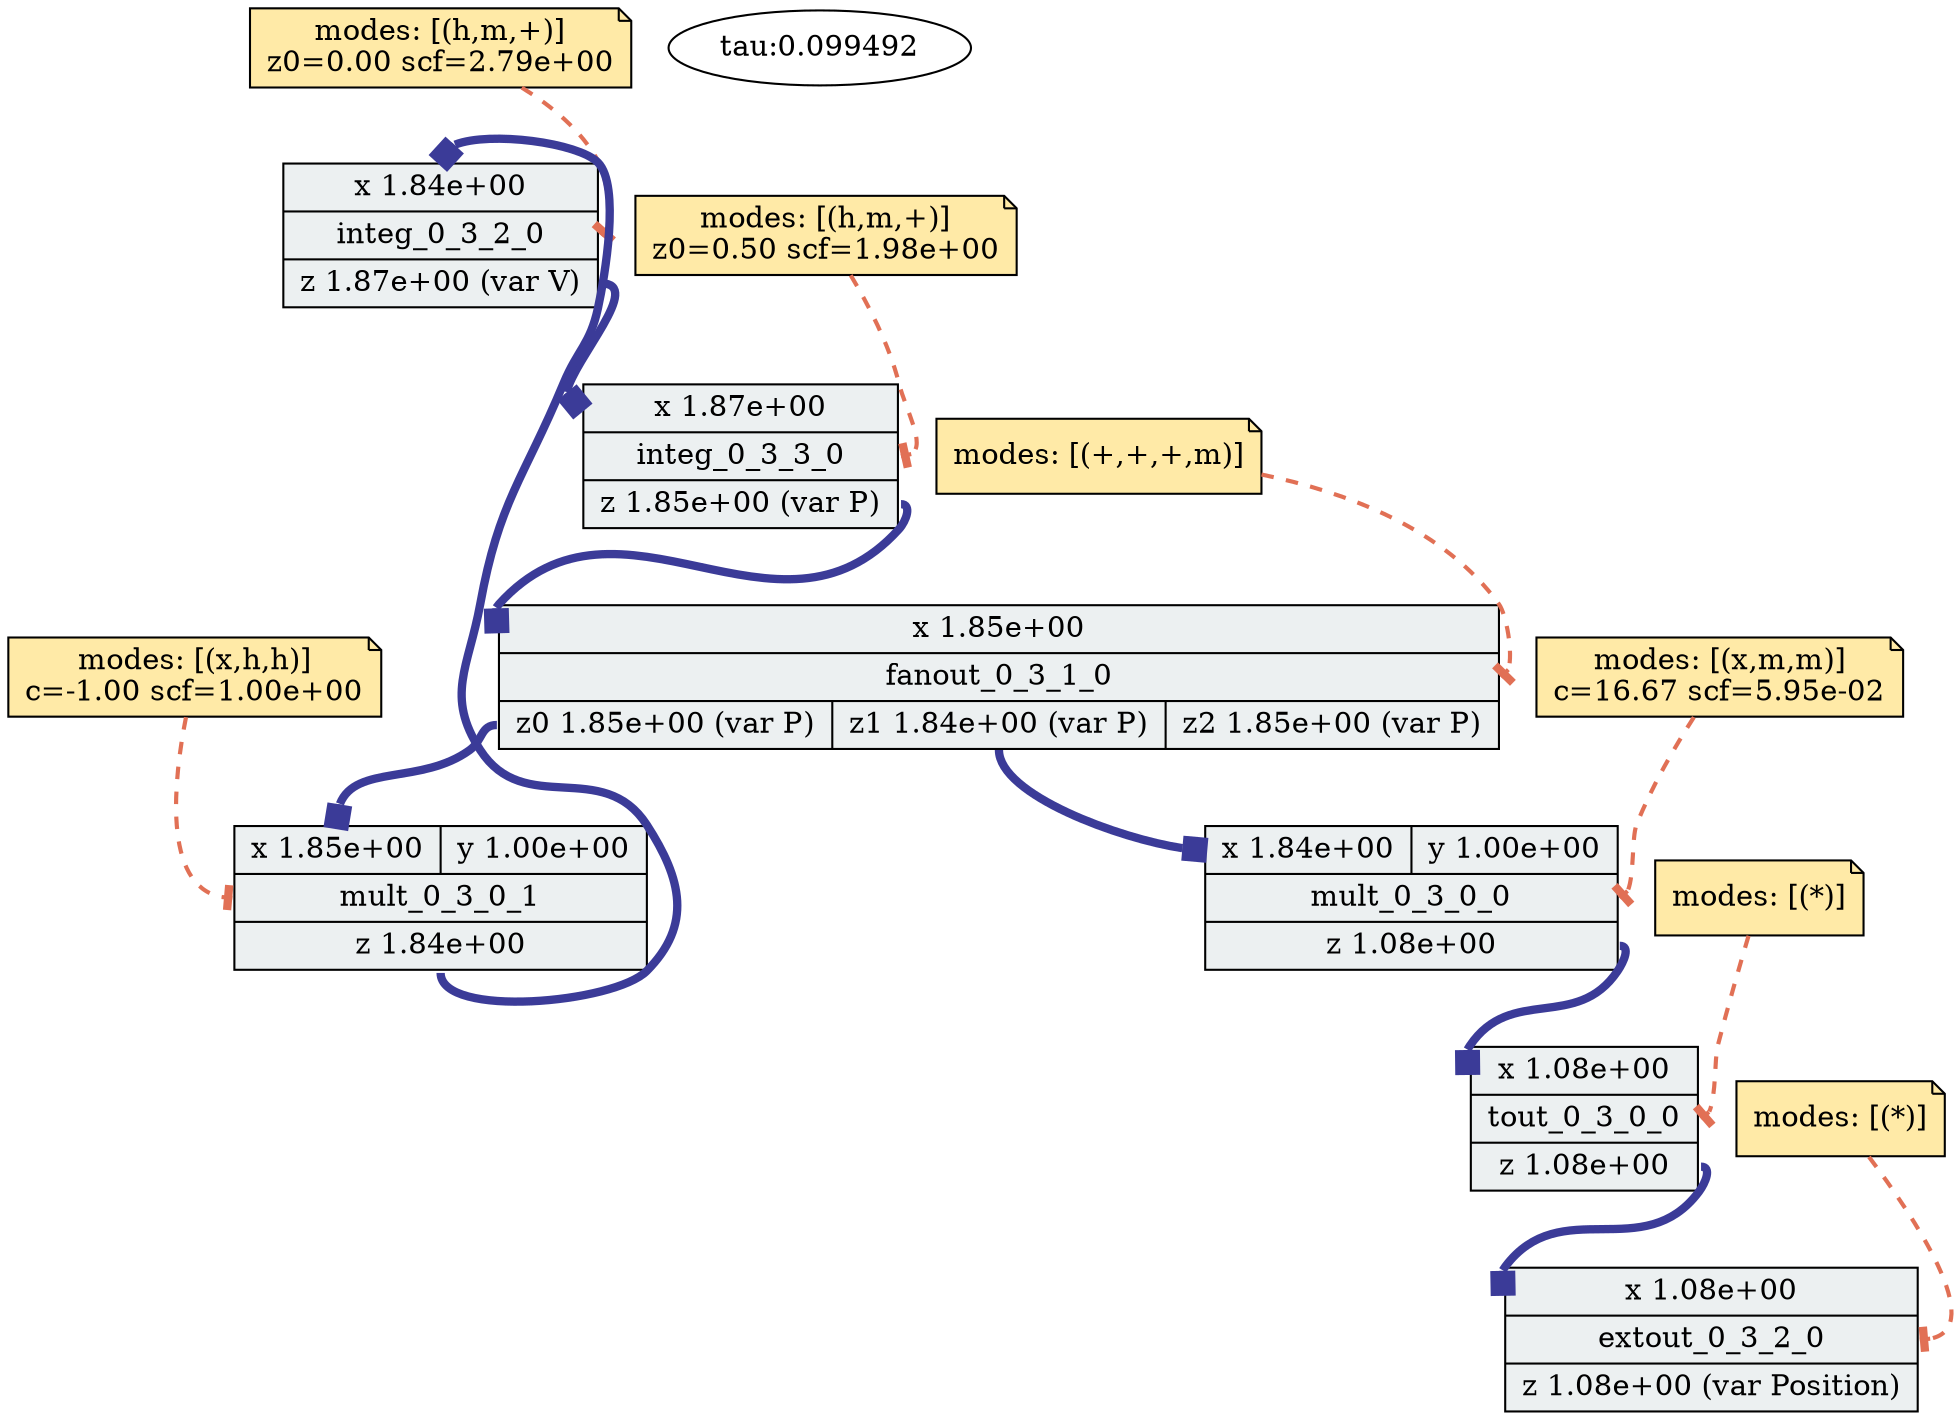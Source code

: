 digraph "adp-viz" {
	graph [overlap=false splines=true]
	shape=record
	integ_0_3_2_0 [label="{{<x> x
 1.84e+00} |<block> integ_0_3_2_0| {<z> z
 1.87e+00
 (var V)}}" fillcolor="#ecf0f1" shape=record style=filled]
	"integ_0_3_2_0-config" [label="\modes: [(h,m,+)]
z0=0.00 scf=2.79e+00" fillcolor="#ffeaa7" shape=note style=filled]
	"integ_0_3_2_0-config" -> integ_0_3_2_0:block [arrowhead=tee arrowtail=normal color="#e17055" penwidth=2 style=dashed]
	shape=record
	integ_0_3_3_0 [label="{{<x> x
 1.87e+00} |<block> integ_0_3_3_0| {<z> z
 1.85e+00
 (var P)}}" fillcolor="#ecf0f1" shape=record style=filled]
	"integ_0_3_3_0-config" [label="\modes: [(h,m,+)]
z0=0.50 scf=1.98e+00" fillcolor="#ffeaa7" shape=note style=filled]
	"integ_0_3_3_0-config" -> integ_0_3_3_0:block [arrowhead=tee arrowtail=normal color="#e17055" penwidth=2 style=dashed]
	shape=record
	mult_0_3_0_1 [label="{{<x> x
 1.85e+00|<y> y
 1.00e+00} |<block> mult_0_3_0_1| {<z> z
 1.84e+00}}" fillcolor="#ecf0f1" shape=record style=filled]
	"mult_0_3_0_1-config" [label="\modes: [(x,h,h)]
c=-1.00 scf=1.00e+00" fillcolor="#ffeaa7" shape=note style=filled]
	"mult_0_3_0_1-config" -> mult_0_3_0_1:block [arrowhead=tee arrowtail=normal color="#e17055" penwidth=2 style=dashed]
	shape=record
	mult_0_3_0_0 [label="{{<x> x
 1.84e+00|<y> y
 1.00e+00} |<block> mult_0_3_0_0| {<z> z
 1.08e+00}}" fillcolor="#ecf0f1" shape=record style=filled]
	"mult_0_3_0_0-config" [label="\modes: [(x,m,m)]
c=16.67 scf=5.95e-02" fillcolor="#ffeaa7" shape=note style=filled]
	"mult_0_3_0_0-config" -> mult_0_3_0_0:block [arrowhead=tee arrowtail=normal color="#e17055" penwidth=2 style=dashed]
	shape=record
	extout_0_3_2_0 [label="{{<x> x
 1.08e+00} |<block> extout_0_3_2_0| {<z> z
 1.08e+00
 (var Position)}}" fillcolor="#ecf0f1" shape=record style=filled]
	"extout_0_3_2_0-config" [label="\modes: [(*)]" fillcolor="#ffeaa7" shape=note style=filled]
	"extout_0_3_2_0-config" -> extout_0_3_2_0:block [arrowhead=tee arrowtail=normal color="#e17055" penwidth=2 style=dashed]
	shape=record
	fanout_0_3_1_0 [label="{{<x> x
 1.85e+00} |<block> fanout_0_3_1_0| {<z0> z0
 1.85e+00
 (var P)|<z1> z1
 1.84e+00
 (var P)|<z2> z2
 1.85e+00
 (var P)}}" fillcolor="#ecf0f1" shape=record style=filled]
	"fanout_0_3_1_0-config" [label="\modes: [(+,+,+,m)]" fillcolor="#ffeaa7" shape=note style=filled]
	"fanout_0_3_1_0-config" -> fanout_0_3_1_0:block [arrowhead=tee arrowtail=normal color="#e17055" penwidth=2 style=dashed]
	shape=record
	tout_0_3_0_0 [label="{{<x> x
 1.08e+00} |<block> tout_0_3_0_0| {<z> z
 1.08e+00}}" fillcolor="#ecf0f1" shape=record style=filled]
	"tout_0_3_0_0-config" [label="\modes: [(*)]" fillcolor="#ffeaa7" shape=note style=filled]
	"tout_0_3_0_0-config" -> tout_0_3_0_0:block [arrowhead=tee arrowtail=normal color="#e17055" penwidth=2 style=dashed]
	mult_0_3_0_1:z -> integ_0_3_2_0:x [arrowhead=box arrowtail=normal color="#3B3B98" penwidth=4]
	mult_0_3_0_0:z -> tout_0_3_0_0:x [arrowhead=box arrowtail=normal color="#3B3B98" penwidth=4]
	tout_0_3_0_0:z -> extout_0_3_2_0:x [arrowhead=box arrowtail=normal color="#3B3B98" penwidth=4]
	integ_0_3_3_0:z -> fanout_0_3_1_0:x [arrowhead=box arrowtail=normal color="#3B3B98" penwidth=4]
	fanout_0_3_1_0:z0 -> mult_0_3_0_1:x [arrowhead=box arrowtail=normal color="#3B3B98" penwidth=4]
	fanout_0_3_1_0:z1 -> mult_0_3_0_0:x [arrowhead=box arrowtail=normal color="#3B3B98" penwidth=4]
	integ_0_3_2_0:z -> integ_0_3_3_0:x [arrowhead=box arrowtail=normal color="#3B3B98" penwidth=4]
	time_const [label="tau:0.099492"]
}

